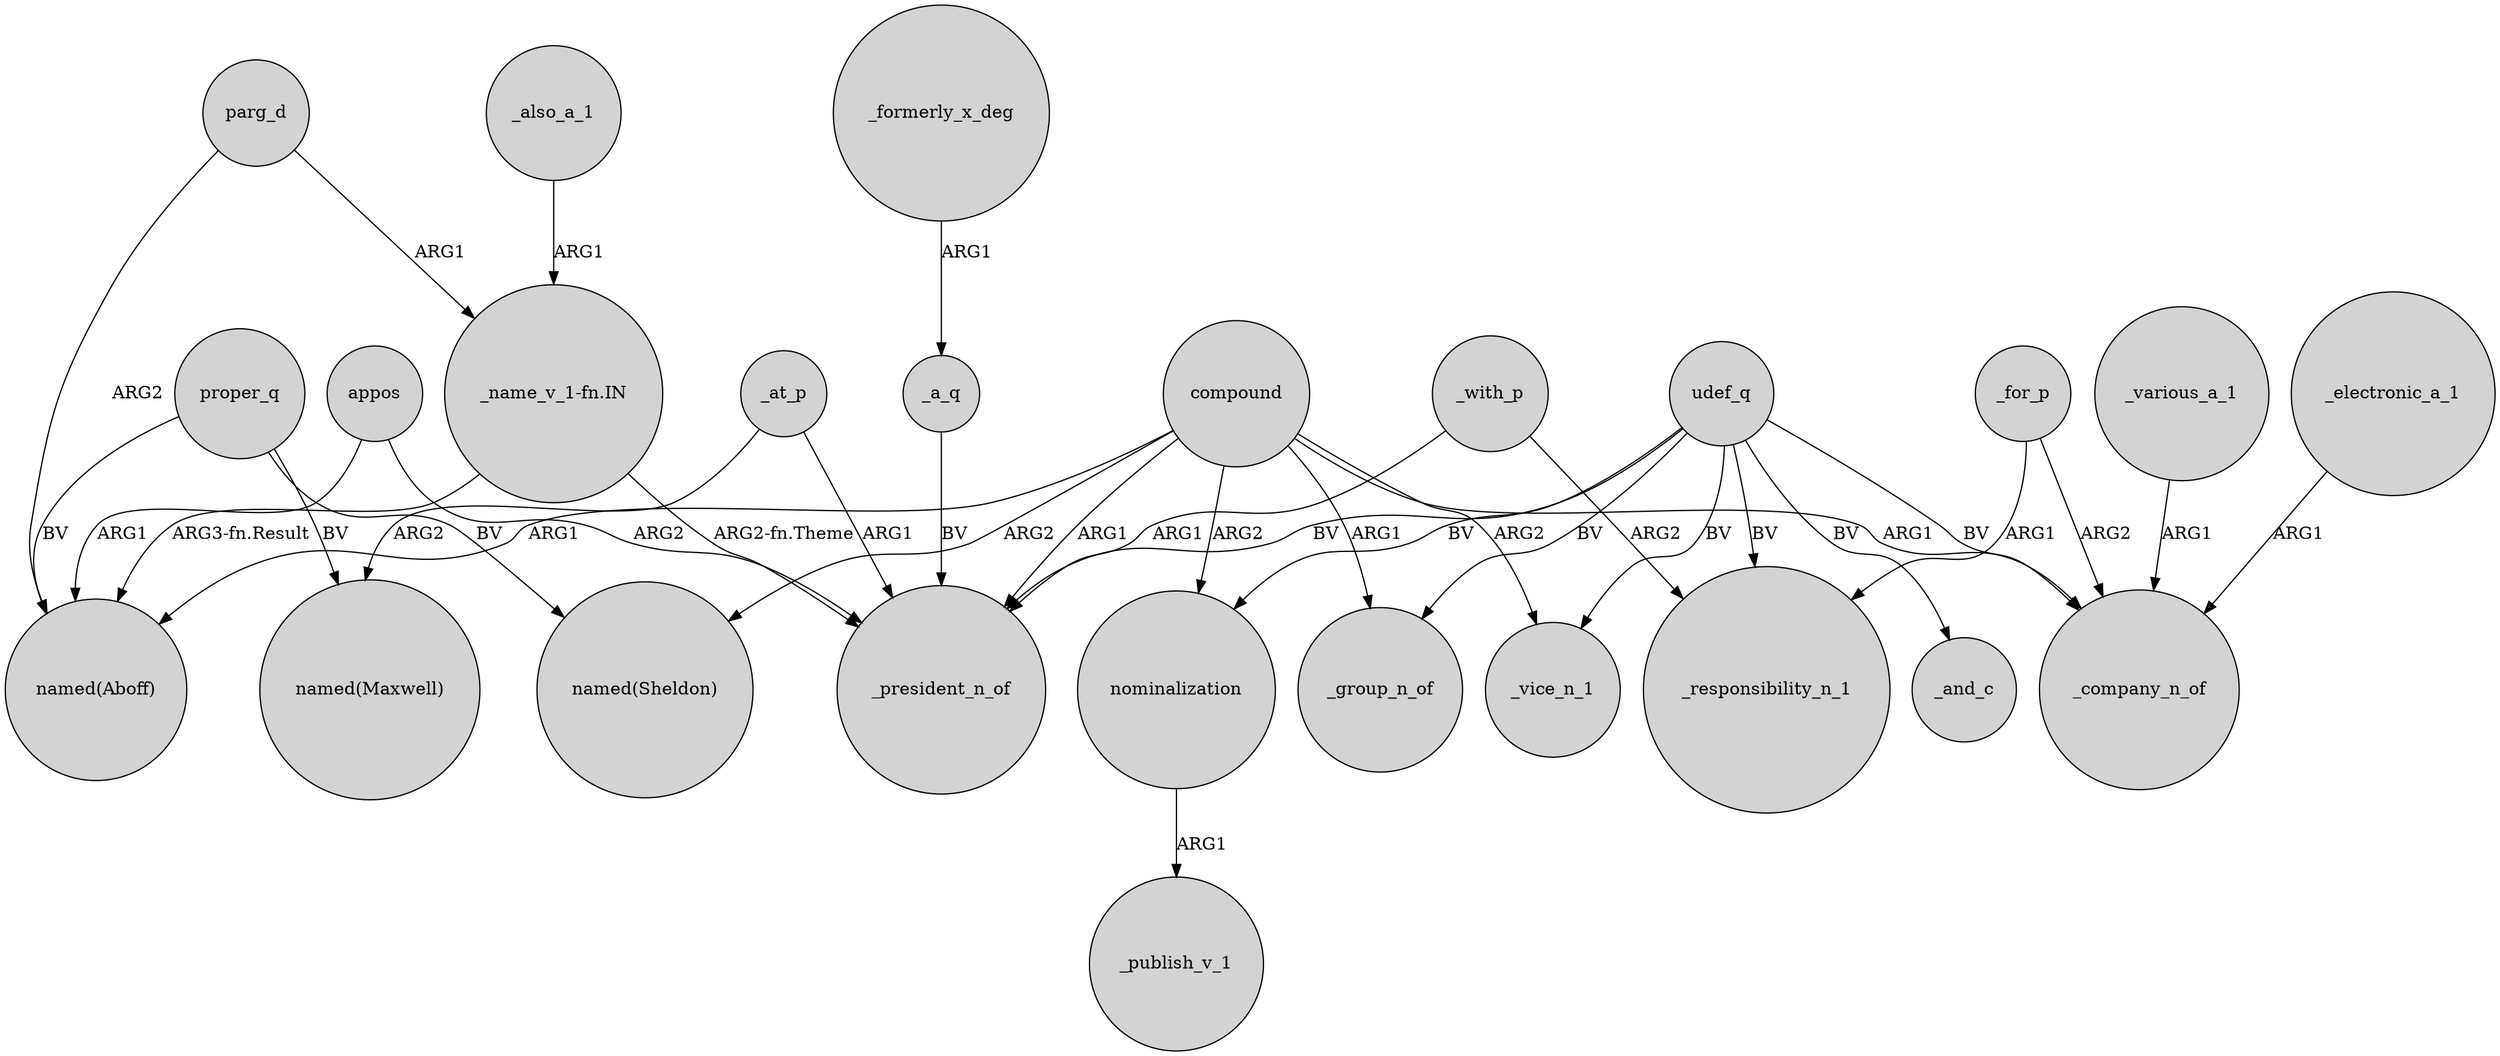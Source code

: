 digraph {
	node [shape=circle style=filled]
	appos -> "named(Aboff)" [label=ARG1]
	udef_q -> _responsibility_n_1 [label=BV]
	compound -> _vice_n_1 [label=ARG2]
	_formerly_x_deg -> _a_q [label=ARG1]
	proper_q -> "named(Maxwell)" [label=BV]
	"_name_v_1-fn.IN" -> "named(Aboff)" [label="ARG3-fn.Result"]
	_with_p -> _responsibility_n_1 [label=ARG2]
	_at_p -> "named(Maxwell)" [label=ARG2]
	_various_a_1 -> _company_n_of [label=ARG1]
	compound -> nominalization [label=ARG2]
	proper_q -> "named(Sheldon)" [label=BV]
	parg_d -> "named(Aboff)" [label=ARG2]
	compound -> "named(Sheldon)" [label=ARG2]
	udef_q -> _vice_n_1 [label=BV]
	"_name_v_1-fn.IN" -> _president_n_of [label="ARG2-fn.Theme"]
	appos -> _president_n_of [label=ARG2]
	compound -> _company_n_of [label=ARG1]
	compound -> _president_n_of [label=ARG1]
	udef_q -> _president_n_of [label=BV]
	_for_p -> _company_n_of [label=ARG2]
	_at_p -> _president_n_of [label=ARG1]
	proper_q -> "named(Aboff)" [label=BV]
	compound -> "named(Aboff)" [label=ARG1]
	_with_p -> _president_n_of [label=ARG1]
	udef_q -> nominalization [label=BV]
	_a_q -> _president_n_of [label=BV]
	_electronic_a_1 -> _company_n_of [label=ARG1]
	_for_p -> _responsibility_n_1 [label=ARG1]
	udef_q -> _company_n_of [label=BV]
	udef_q -> _and_c [label=BV]
	udef_q -> _group_n_of [label=BV]
	compound -> _group_n_of [label=ARG1]
	parg_d -> "_name_v_1-fn.IN" [label=ARG1]
	nominalization -> _publish_v_1 [label=ARG1]
	_also_a_1 -> "_name_v_1-fn.IN" [label=ARG1]
}
